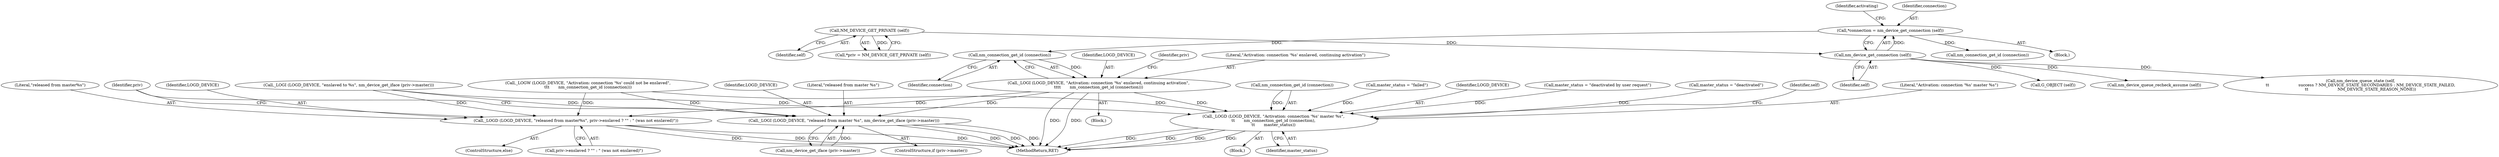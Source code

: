 digraph "0_NetworkManager_d5fc88e573fa58b93034b04d35a2454f5d28cad9@API" {
"1002380" [label="(Call,nm_connection_get_id (connection))"];
"1002349" [label="(Call,*connection = nm_device_get_connection (self))"];
"1002351" [label="(Call,nm_device_get_connection (self))"];
"1002346" [label="(Call,NM_DEVICE_GET_PRIVATE (self))"];
"1002377" [label="(Call,_LOGI (LOGD_DEVICE, \"Activation: connection '%s' enslaved, continuing activation\",\n\t\t\t\t       nm_connection_get_id (connection)))"];
"1002492" [label="(Call,_LOGD (LOGD_DEVICE, \"Activation: connection '%s' master %s\",\n\t\t       nm_connection_get_id (connection),\n\t\t       master_status))"];
"1002507" [label="(Call,_LOGI (LOGD_DEVICE, \"released from master %s\", nm_device_get_iface (priv->master)))"];
"1002515" [label="(Call,_LOGD (LOGD_DEVICE, \"released from master%s\", priv->enslaved ? \"\" : \" (was not enslaved)\"))"];
"1002347" [label="(Identifier,self)"];
"1002421" [label="(Call,nm_device_queue_state (self,\n\t\t                       success ? NM_DEVICE_STATE_SECONDARIES : NM_DEVICE_STATE_FAILED,\n\t\t                       NM_DEVICE_STATE_REASON_NONE))"];
"1002381" [label="(Identifier,connection)"];
"1002469" [label="(Call,master_status = \"failed\")"];
"1002514" [label="(ControlStructure,else)"];
"1002503" [label="(ControlStructure,if (priv->master))"];
"1002406" [label="(Call,nm_connection_get_id (connection))"];
"1002510" [label="(Call,nm_device_get_iface (priv->master))"];
"1002460" [label="(Block,)"];
"1002492" [label="(Call,_LOGD (LOGD_DEVICE, \"Activation: connection '%s' master %s\",\n\t\t       nm_connection_get_id (connection),\n\t\t       master_status))"];
"1002507" [label="(Call,_LOGI (LOGD_DEVICE, \"released from master %s\", nm_device_get_iface (priv->master)))"];
"1002403" [label="(Call,_LOGW (LOGD_DEVICE, \"Activation: connection '%s' could not be enslaved\",\n\t\t\t       nm_connection_get_id (connection)))"];
"1002495" [label="(Call,nm_connection_get_id (connection))"];
"1002378" [label="(Identifier,LOGD_DEVICE)"];
"1002509" [label="(Literal,\"released from master %s\")"];
"1002493" [label="(Identifier,LOGD_DEVICE)"];
"1002344" [label="(Call,*priv = NM_DEVICE_GET_PRIVATE (self))"];
"1002518" [label="(Call,priv->enslaved ? \"\" : \" (was not enslaved)\")"];
"1002346" [label="(Call,NM_DEVICE_GET_PRIVATE (self))"];
"1002396" [label="(Call,G_OBJECT (self))"];
"1002377" [label="(Call,_LOGI (LOGD_DEVICE, \"Activation: connection '%s' enslaved, continuing activation\",\n\t\t\t\t       nm_connection_get_id (connection)))"];
"1002481" [label="(Call,master_status = \"deactivated by user request\")"];
"1002380" [label="(Call,nm_connection_get_id (connection))"];
"1002429" [label="(Call,nm_device_queue_recheck_assume (self))"];
"1002376" [label="(Block,)"];
"1002355" [label="(Identifier,activating)"];
"1002516" [label="(Identifier,LOGD_DEVICE)"];
"1002349" [label="(Call,*connection = nm_device_get_connection (self))"];
"1002351" [label="(Call,nm_device_get_connection (self))"];
"1002392" [label="(Identifier,priv)"];
"1002489" [label="(Call,master_status = \"deactivated\")"];
"1002508" [label="(Identifier,LOGD_DEVICE)"];
"1002342" [label="(Block,)"];
"1002497" [label="(Identifier,master_status)"];
"1002379" [label="(Literal,\"Activation: connection '%s' enslaved, continuing activation\")"];
"1002383" [label="(Call,_LOGI (LOGD_DEVICE, \"enslaved to %s\", nm_device_get_iface (priv->master)))"];
"1002515" [label="(Call,_LOGD (LOGD_DEVICE, \"released from master%s\", priv->enslaved ? \"\" : \" (was not enslaved)\"))"];
"1007368" [label="(MethodReturn,RET)"];
"1002517" [label="(Literal,\"released from master%s\")"];
"1002499" [label="(Identifier,self)"];
"1002526" [label="(Identifier,priv)"];
"1002352" [label="(Identifier,self)"];
"1002350" [label="(Identifier,connection)"];
"1002494" [label="(Literal,\"Activation: connection '%s' master %s\")"];
"1002380" -> "1002377"  [label="AST: "];
"1002380" -> "1002381"  [label="CFG: "];
"1002381" -> "1002380"  [label="AST: "];
"1002377" -> "1002380"  [label="CFG: "];
"1002380" -> "1002377"  [label="DDG: "];
"1002349" -> "1002380"  [label="DDG: "];
"1002349" -> "1002342"  [label="AST: "];
"1002349" -> "1002351"  [label="CFG: "];
"1002350" -> "1002349"  [label="AST: "];
"1002351" -> "1002349"  [label="AST: "];
"1002355" -> "1002349"  [label="CFG: "];
"1002351" -> "1002349"  [label="DDG: "];
"1002349" -> "1002406"  [label="DDG: "];
"1002351" -> "1002352"  [label="CFG: "];
"1002352" -> "1002351"  [label="AST: "];
"1002346" -> "1002351"  [label="DDG: "];
"1002351" -> "1002396"  [label="DDG: "];
"1002351" -> "1002421"  [label="DDG: "];
"1002351" -> "1002429"  [label="DDG: "];
"1002346" -> "1002344"  [label="AST: "];
"1002346" -> "1002347"  [label="CFG: "];
"1002347" -> "1002346"  [label="AST: "];
"1002344" -> "1002346"  [label="CFG: "];
"1002346" -> "1002344"  [label="DDG: "];
"1002377" -> "1002376"  [label="AST: "];
"1002378" -> "1002377"  [label="AST: "];
"1002379" -> "1002377"  [label="AST: "];
"1002392" -> "1002377"  [label="CFG: "];
"1002377" -> "1007368"  [label="DDG: "];
"1002377" -> "1007368"  [label="DDG: "];
"1002377" -> "1002492"  [label="DDG: "];
"1002377" -> "1002507"  [label="DDG: "];
"1002377" -> "1002515"  [label="DDG: "];
"1002492" -> "1002460"  [label="AST: "];
"1002492" -> "1002497"  [label="CFG: "];
"1002493" -> "1002492"  [label="AST: "];
"1002494" -> "1002492"  [label="AST: "];
"1002495" -> "1002492"  [label="AST: "];
"1002497" -> "1002492"  [label="AST: "];
"1002499" -> "1002492"  [label="CFG: "];
"1002492" -> "1007368"  [label="DDG: "];
"1002492" -> "1007368"  [label="DDG: "];
"1002492" -> "1007368"  [label="DDG: "];
"1002492" -> "1007368"  [label="DDG: "];
"1002403" -> "1002492"  [label="DDG: "];
"1002383" -> "1002492"  [label="DDG: "];
"1002495" -> "1002492"  [label="DDG: "];
"1002469" -> "1002492"  [label="DDG: "];
"1002481" -> "1002492"  [label="DDG: "];
"1002489" -> "1002492"  [label="DDG: "];
"1002507" -> "1002503"  [label="AST: "];
"1002507" -> "1002510"  [label="CFG: "];
"1002508" -> "1002507"  [label="AST: "];
"1002509" -> "1002507"  [label="AST: "];
"1002510" -> "1002507"  [label="AST: "];
"1002526" -> "1002507"  [label="CFG: "];
"1002507" -> "1007368"  [label="DDG: "];
"1002507" -> "1007368"  [label="DDG: "];
"1002507" -> "1007368"  [label="DDG: "];
"1002403" -> "1002507"  [label="DDG: "];
"1002383" -> "1002507"  [label="DDG: "];
"1002510" -> "1002507"  [label="DDG: "];
"1002515" -> "1002514"  [label="AST: "];
"1002515" -> "1002518"  [label="CFG: "];
"1002516" -> "1002515"  [label="AST: "];
"1002517" -> "1002515"  [label="AST: "];
"1002518" -> "1002515"  [label="AST: "];
"1002526" -> "1002515"  [label="CFG: "];
"1002515" -> "1007368"  [label="DDG: "];
"1002515" -> "1007368"  [label="DDG: "];
"1002515" -> "1007368"  [label="DDG: "];
"1002403" -> "1002515"  [label="DDG: "];
"1002383" -> "1002515"  [label="DDG: "];
}
